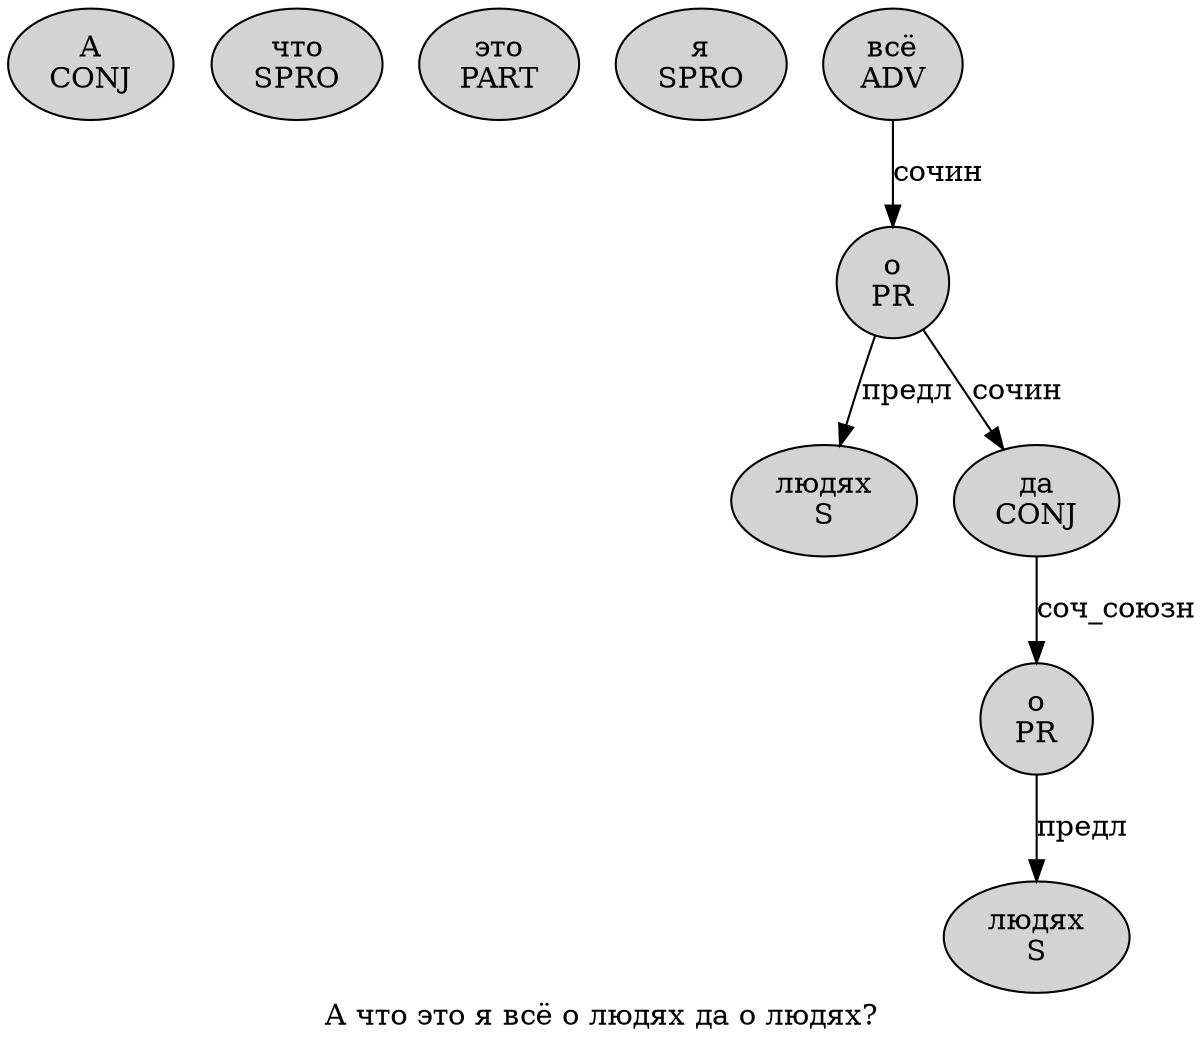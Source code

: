 digraph SENTENCE_4480 {
	graph [label="А что это я всё о людях да о людях?"]
	node [style=filled]
		0 [label="А
CONJ" color="" fillcolor=lightgray penwidth=1 shape=ellipse]
		1 [label="что
SPRO" color="" fillcolor=lightgray penwidth=1 shape=ellipse]
		2 [label="это
PART" color="" fillcolor=lightgray penwidth=1 shape=ellipse]
		3 [label="я
SPRO" color="" fillcolor=lightgray penwidth=1 shape=ellipse]
		4 [label="всё
ADV" color="" fillcolor=lightgray penwidth=1 shape=ellipse]
		5 [label="о
PR" color="" fillcolor=lightgray penwidth=1 shape=ellipse]
		6 [label="людях
S" color="" fillcolor=lightgray penwidth=1 shape=ellipse]
		7 [label="да
CONJ" color="" fillcolor=lightgray penwidth=1 shape=ellipse]
		8 [label="о
PR" color="" fillcolor=lightgray penwidth=1 shape=ellipse]
		9 [label="людях
S" color="" fillcolor=lightgray penwidth=1 shape=ellipse]
			5 -> 6 [label="предл"]
			5 -> 7 [label="сочин"]
			4 -> 5 [label="сочин"]
			7 -> 8 [label="соч_союзн"]
			8 -> 9 [label="предл"]
}
